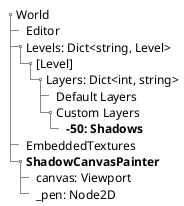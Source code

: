 @startsalt
{
{T
+ World
++ Editor
++ Levels: Dict<string, Level>
+++ [Level]
++++ Layers: Dict<int, string>
+++++ Default Layers
+++++ Custom Layers
++++++ **-50: Shadows**
++ EmbeddedTextures
++ **ShadowCanvasPainter**
+++ canvas: Viewport
+++ _pen: Node2D
}
}
@endsalt